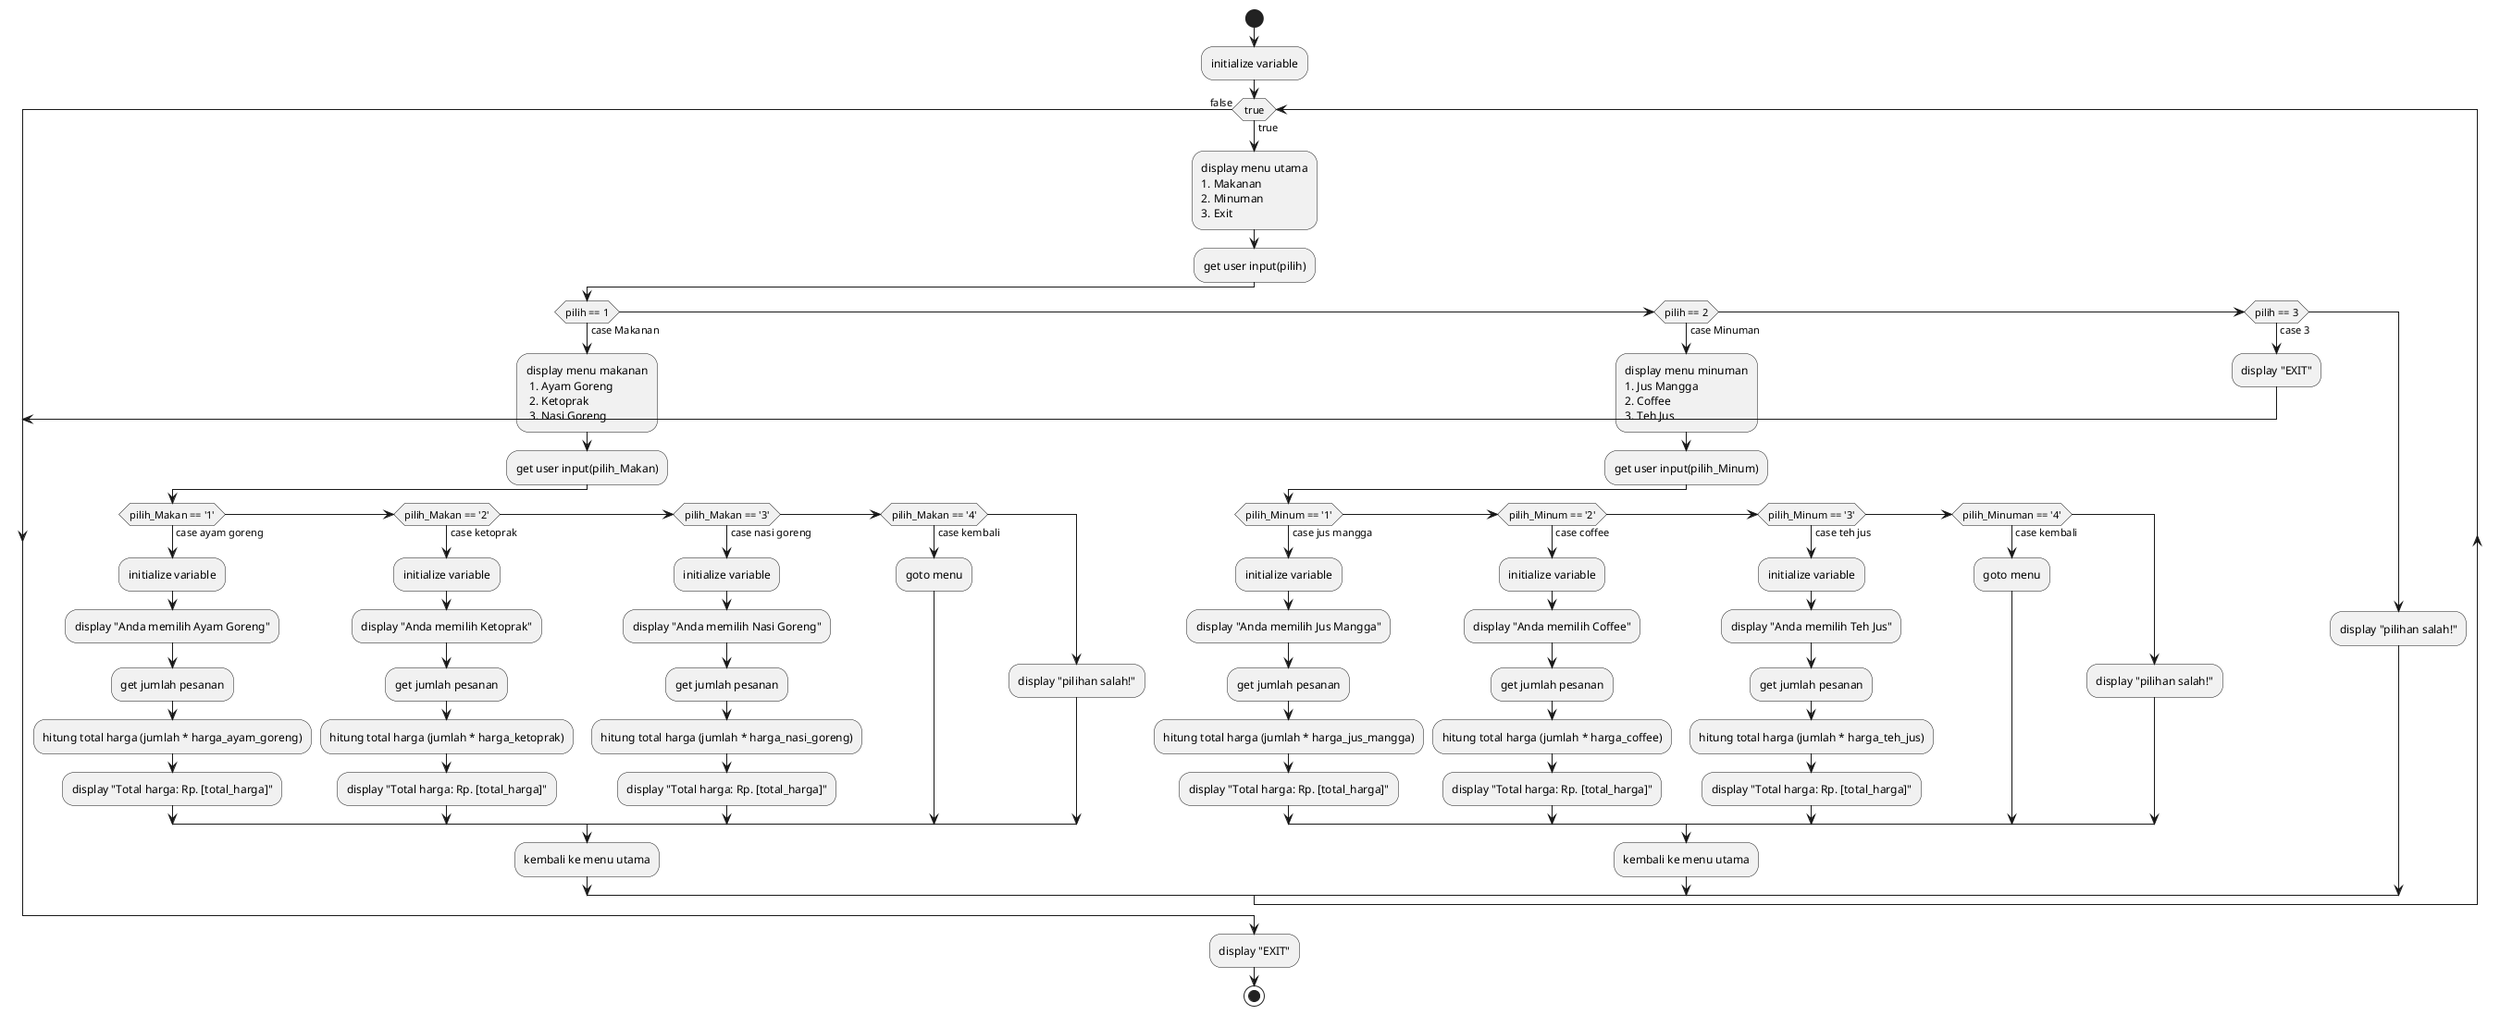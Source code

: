 @startuml pert7
start
:initialize variable;
while (true) is (true)
    :display menu utama
    1. Makanan
    2. Minuman
    3. Exit;
    :get user input(pilih);
    if (pilih == 1) then (case Makanan)
        :display menu makanan
         1. Ayam Goreng
         2. Ketoprak
         3. Nasi Goreng;
        :get user input(pilih_Makan);
        if (pilih_Makan == '1') then (case ayam goreng)
            :initialize variable;
            :display "Anda memilih Ayam Goreng";
            :get jumlah pesanan;
            :hitung total harga (jumlah * harga_ayam_goreng);
            :display "Total harga: Rp. [total_harga]";
        else if (pilih_Makan == '2') then (case ketoprak)
            :initialize variable;
            :display "Anda memilih Ketoprak";
            :get jumlah pesanan;
            :hitung total harga (jumlah * harga_ketoprak);
            :display "Total harga: Rp. [total_harga]";
        else if (pilih_Makan == '3') then (case nasi goreng)
            :initialize variable;
            :display "Anda memilih Nasi Goreng";
            :get jumlah pesanan;
            :hitung total harga (jumlah * harga_nasi_goreng);
            :display "Total harga: Rp. [total_harga]";
        else if (pilih_Makan == '4') then (case kembali)
            :goto menu;
        else
            :display "pilihan salah!";
        endif
        :kembali ke menu utama;


        

    else if (pilih == 2) then (case Minuman)
        :display menu minuman
        1. Jus Mangga
        2. Coffee
        3. Teh Jus;
        :get user input(pilih_Minum);
        if (pilih_Minum == '1') then (case jus mangga)
            :initialize variable;
            :display "Anda memilih Jus Mangga";
            :get jumlah pesanan;
            :hitung total harga (jumlah * harga_jus_mangga);
            :display "Total harga: Rp. [total_harga]";
        else if (pilih_Minum == '2') then (case coffee)
            :initialize variable;
            :display "Anda memilih Coffee";
            :get jumlah pesanan;
            :hitung total harga (jumlah * harga_coffee);
            :display "Total harga: Rp. [total_harga]";
        else if (pilih_Minum == '3') then (case teh jus)
            :initialize variable;
            :display "Anda memilih Teh Jus";
            :get jumlah pesanan;
            :hitung total harga (jumlah * harga_teh_jus);
            :display "Total harga: Rp. [total_harga]";
        else if (pilih_Minuman == '4') then (case kembali)
            :goto menu;
        else
            :display "pilihan salah!";
        endif
        :kembali ke menu utama;
        
    else if (pilih == 3) then (case 3)
        :display "EXIT";
        break
    else
        :display "pilihan salah!";
    endif
endwhile (false)
:display "EXIT";
stop
@enduml
